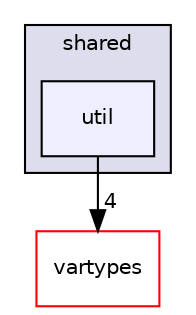 digraph "ssl-vision/src/shared/util" {
  compound=true
  node [ fontsize="10", fontname="Helvetica"];
  edge [ labelfontsize="10", labelfontname="Helvetica"];
  subgraph clusterdir_8c4c3cdfe414cdc54b23897da338c646 {
    graph [ bgcolor="#ddddee", pencolor="black", label="shared" fontname="Helvetica", fontsize="10", URL="dir_8c4c3cdfe414cdc54b23897da338c646.html"]
  dir_437a99f883a7e1ee8b669e4e6d1454dd [shape=box, label="util", style="filled", fillcolor="#eeeeff", pencolor="black", URL="dir_437a99f883a7e1ee8b669e4e6d1454dd.html"];
  }
  dir_25b428b3261c7de910dea312ae7155ee [shape=box label="vartypes" fillcolor="white" style="filled" color="red" URL="dir_25b428b3261c7de910dea312ae7155ee.html"];
  dir_437a99f883a7e1ee8b669e4e6d1454dd->dir_25b428b3261c7de910dea312ae7155ee [headlabel="4", labeldistance=1.5 headhref="dir_000074_000075.html"];
}
